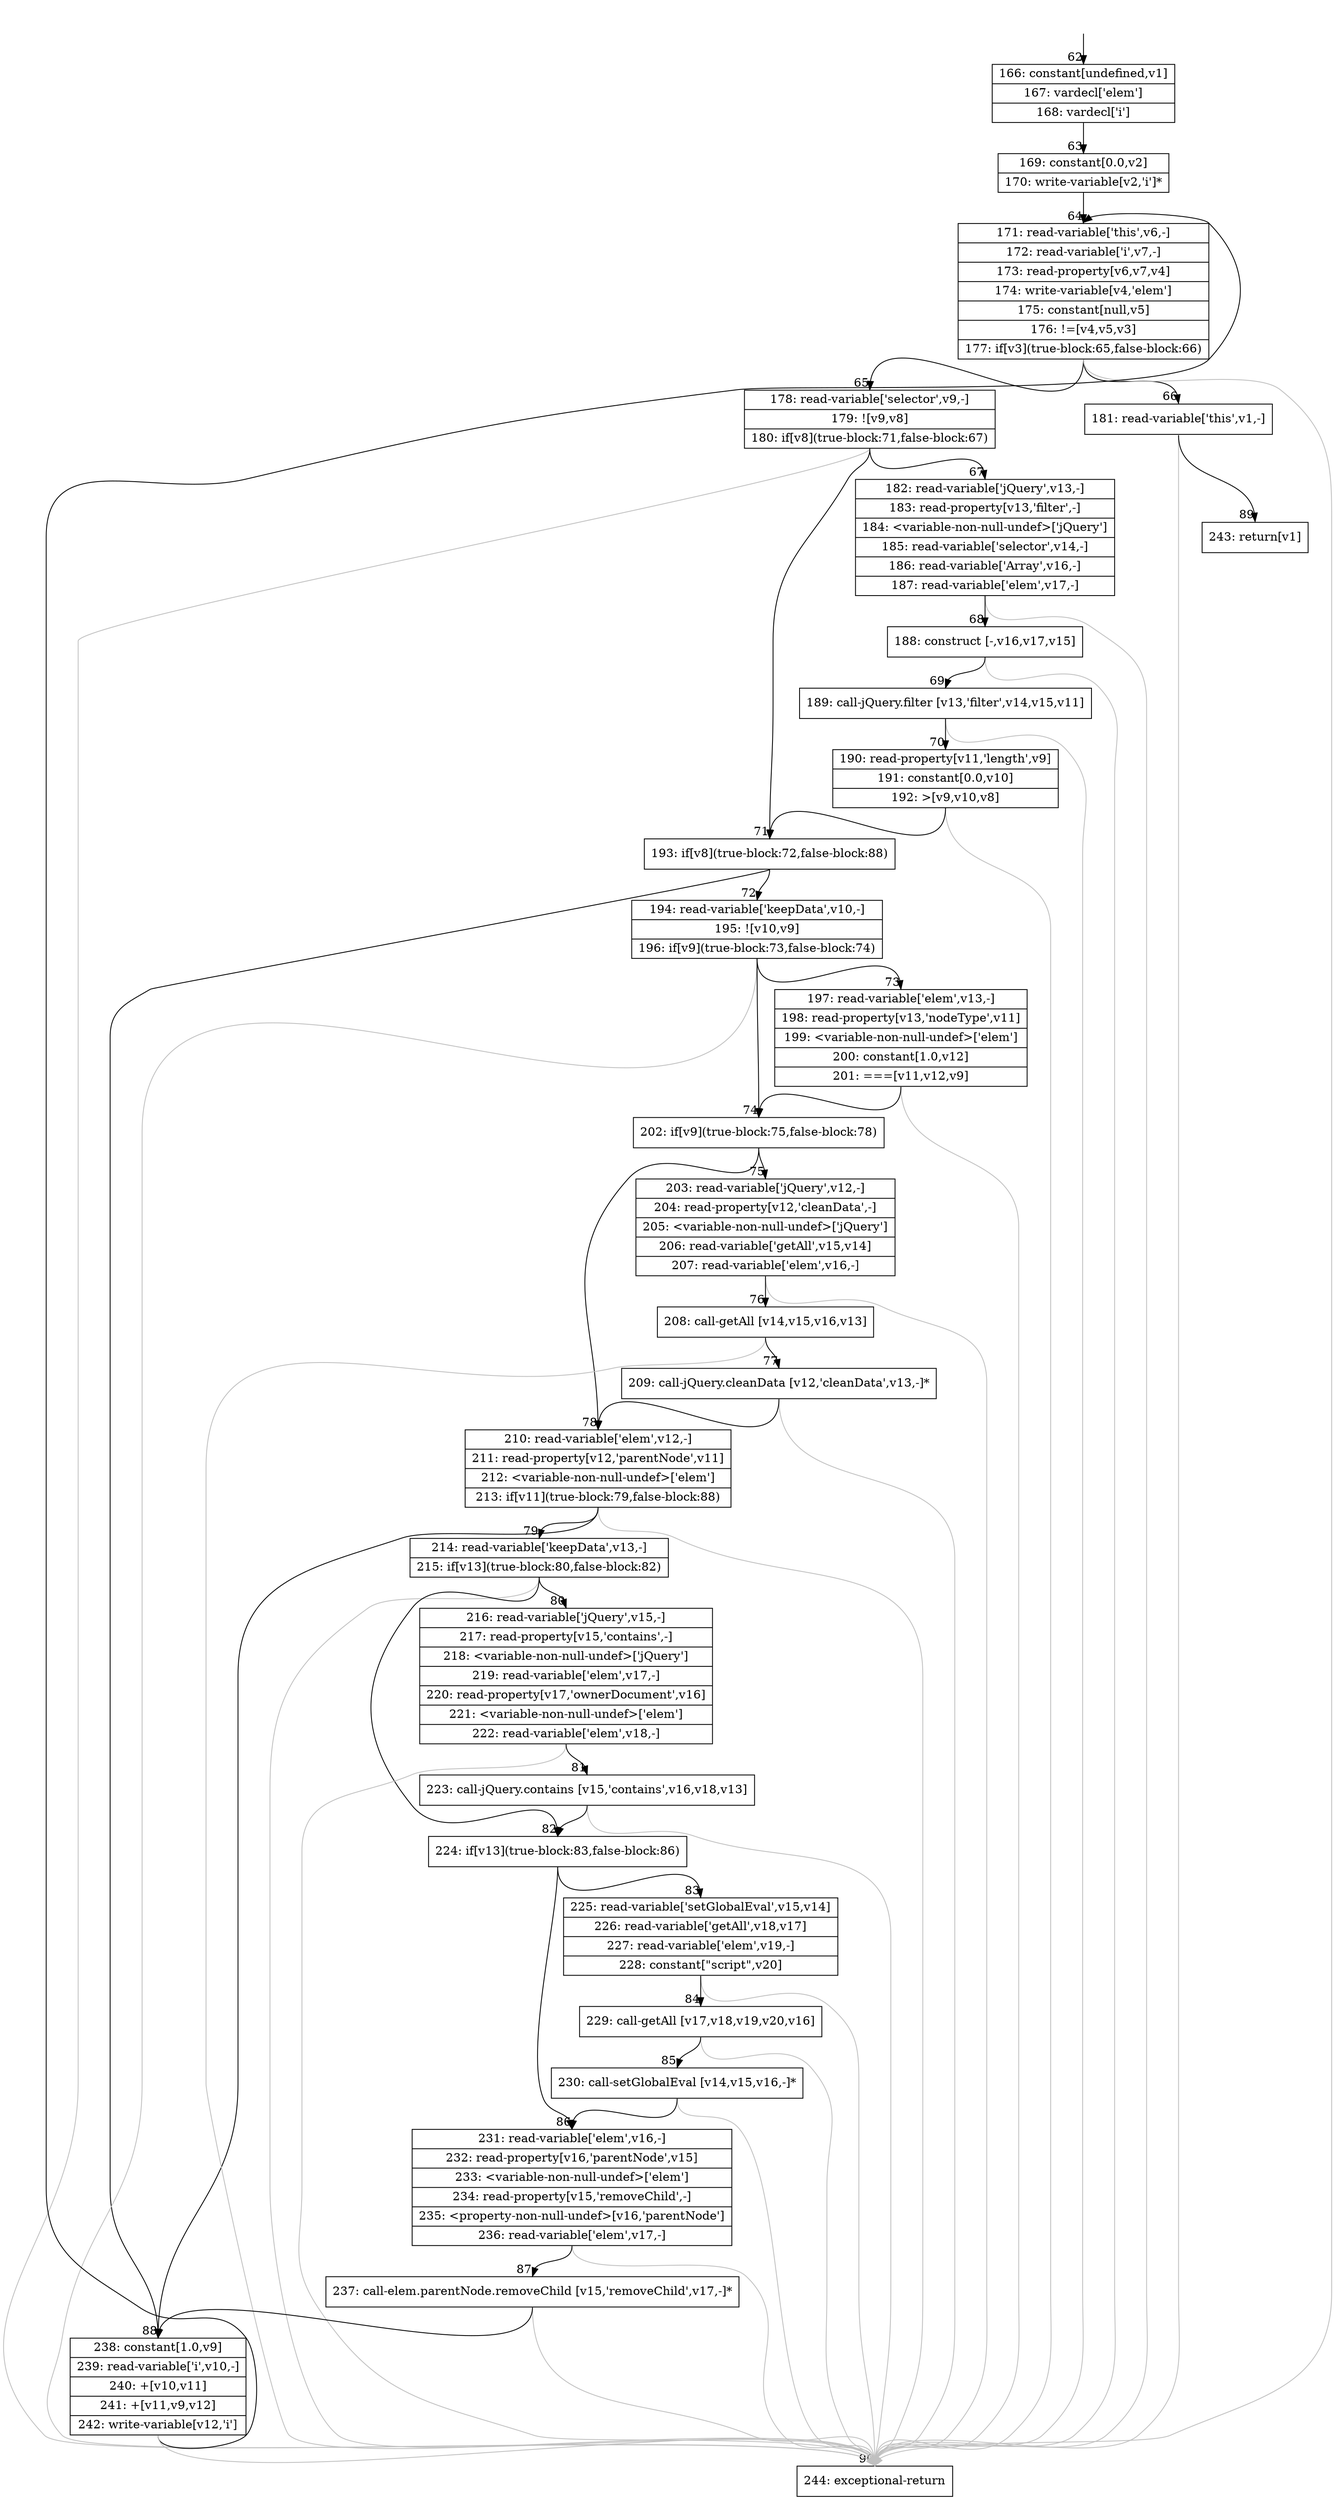 digraph {
rankdir="TD"
BB_entry3[shape=none,label=""];
BB_entry3 -> BB62 [tailport=s, headport=n, headlabel="    62"]
BB62 [shape=record label="{166: constant[undefined,v1]|167: vardecl['elem']|168: vardecl['i']}" ] 
BB62 -> BB63 [tailport=s, headport=n, headlabel="      63"]
BB63 [shape=record label="{169: constant[0.0,v2]|170: write-variable[v2,'i']*}" ] 
BB63 -> BB64 [tailport=s, headport=n, headlabel="      64"]
BB64 [shape=record label="{171: read-variable['this',v6,-]|172: read-variable['i',v7,-]|173: read-property[v6,v7,v4]|174: write-variable[v4,'elem']|175: constant[null,v5]|176: !=[v4,v5,v3]|177: if[v3](true-block:65,false-block:66)}" ] 
BB64 -> BB65 [tailport=s, headport=n, headlabel="      65"]
BB64 -> BB66 [tailport=s, headport=n, headlabel="      66"]
BB64 -> BB90 [tailport=s, headport=n, color=gray, headlabel="      90"]
BB65 [shape=record label="{178: read-variable['selector',v9,-]|179: ![v9,v8]|180: if[v8](true-block:71,false-block:67)}" ] 
BB65 -> BB71 [tailport=s, headport=n, headlabel="      71"]
BB65 -> BB67 [tailport=s, headport=n, headlabel="      67"]
BB65 -> BB90 [tailport=s, headport=n, color=gray]
BB66 [shape=record label="{181: read-variable['this',v1,-]}" ] 
BB66 -> BB89 [tailport=s, headport=n, headlabel="      89"]
BB66 -> BB90 [tailport=s, headport=n, color=gray]
BB67 [shape=record label="{182: read-variable['jQuery',v13,-]|183: read-property[v13,'filter',-]|184: \<variable-non-null-undef\>['jQuery']|185: read-variable['selector',v14,-]|186: read-variable['Array',v16,-]|187: read-variable['elem',v17,-]}" ] 
BB67 -> BB68 [tailport=s, headport=n, headlabel="      68"]
BB67 -> BB90 [tailport=s, headport=n, color=gray]
BB68 [shape=record label="{188: construct [-,v16,v17,v15]}" ] 
BB68 -> BB69 [tailport=s, headport=n, headlabel="      69"]
BB68 -> BB90 [tailport=s, headport=n, color=gray]
BB69 [shape=record label="{189: call-jQuery.filter [v13,'filter',v14,v15,v11]}" ] 
BB69 -> BB70 [tailport=s, headport=n, headlabel="      70"]
BB69 -> BB90 [tailport=s, headport=n, color=gray]
BB70 [shape=record label="{190: read-property[v11,'length',v9]|191: constant[0.0,v10]|192: \>[v9,v10,v8]}" ] 
BB70 -> BB71 [tailport=s, headport=n]
BB70 -> BB90 [tailport=s, headport=n, color=gray]
BB71 [shape=record label="{193: if[v8](true-block:72,false-block:88)}" ] 
BB71 -> BB72 [tailport=s, headport=n, headlabel="      72"]
BB71 -> BB88 [tailport=s, headport=n, headlabel="      88"]
BB72 [shape=record label="{194: read-variable['keepData',v10,-]|195: ![v10,v9]|196: if[v9](true-block:73,false-block:74)}" ] 
BB72 -> BB74 [tailport=s, headport=n, headlabel="      74"]
BB72 -> BB73 [tailport=s, headport=n, headlabel="      73"]
BB72 -> BB90 [tailport=s, headport=n, color=gray]
BB73 [shape=record label="{197: read-variable['elem',v13,-]|198: read-property[v13,'nodeType',v11]|199: \<variable-non-null-undef\>['elem']|200: constant[1.0,v12]|201: ===[v11,v12,v9]}" ] 
BB73 -> BB74 [tailport=s, headport=n]
BB73 -> BB90 [tailport=s, headport=n, color=gray]
BB74 [shape=record label="{202: if[v9](true-block:75,false-block:78)}" ] 
BB74 -> BB75 [tailport=s, headport=n, headlabel="      75"]
BB74 -> BB78 [tailport=s, headport=n, headlabel="      78"]
BB75 [shape=record label="{203: read-variable['jQuery',v12,-]|204: read-property[v12,'cleanData',-]|205: \<variable-non-null-undef\>['jQuery']|206: read-variable['getAll',v15,v14]|207: read-variable['elem',v16,-]}" ] 
BB75 -> BB76 [tailport=s, headport=n, headlabel="      76"]
BB75 -> BB90 [tailport=s, headport=n, color=gray]
BB76 [shape=record label="{208: call-getAll [v14,v15,v16,v13]}" ] 
BB76 -> BB77 [tailport=s, headport=n, headlabel="      77"]
BB76 -> BB90 [tailport=s, headport=n, color=gray]
BB77 [shape=record label="{209: call-jQuery.cleanData [v12,'cleanData',v13,-]*}" ] 
BB77 -> BB78 [tailport=s, headport=n]
BB77 -> BB90 [tailport=s, headport=n, color=gray]
BB78 [shape=record label="{210: read-variable['elem',v12,-]|211: read-property[v12,'parentNode',v11]|212: \<variable-non-null-undef\>['elem']|213: if[v11](true-block:79,false-block:88)}" ] 
BB78 -> BB79 [tailport=s, headport=n, headlabel="      79"]
BB78 -> BB88 [tailport=s, headport=n]
BB78 -> BB90 [tailport=s, headport=n, color=gray]
BB79 [shape=record label="{214: read-variable['keepData',v13,-]|215: if[v13](true-block:80,false-block:82)}" ] 
BB79 -> BB82 [tailport=s, headport=n, headlabel="      82"]
BB79 -> BB80 [tailport=s, headport=n, headlabel="      80"]
BB79 -> BB90 [tailport=s, headport=n, color=gray]
BB80 [shape=record label="{216: read-variable['jQuery',v15,-]|217: read-property[v15,'contains',-]|218: \<variable-non-null-undef\>['jQuery']|219: read-variable['elem',v17,-]|220: read-property[v17,'ownerDocument',v16]|221: \<variable-non-null-undef\>['elem']|222: read-variable['elem',v18,-]}" ] 
BB80 -> BB81 [tailport=s, headport=n, headlabel="      81"]
BB80 -> BB90 [tailport=s, headport=n, color=gray]
BB81 [shape=record label="{223: call-jQuery.contains [v15,'contains',v16,v18,v13]}" ] 
BB81 -> BB82 [tailport=s, headport=n]
BB81 -> BB90 [tailport=s, headport=n, color=gray]
BB82 [shape=record label="{224: if[v13](true-block:83,false-block:86)}" ] 
BB82 -> BB83 [tailport=s, headport=n, headlabel="      83"]
BB82 -> BB86 [tailport=s, headport=n, headlabel="      86"]
BB83 [shape=record label="{225: read-variable['setGlobalEval',v15,v14]|226: read-variable['getAll',v18,v17]|227: read-variable['elem',v19,-]|228: constant[\"script\",v20]}" ] 
BB83 -> BB84 [tailport=s, headport=n, headlabel="      84"]
BB83 -> BB90 [tailport=s, headport=n, color=gray]
BB84 [shape=record label="{229: call-getAll [v17,v18,v19,v20,v16]}" ] 
BB84 -> BB85 [tailport=s, headport=n, headlabel="      85"]
BB84 -> BB90 [tailport=s, headport=n, color=gray]
BB85 [shape=record label="{230: call-setGlobalEval [v14,v15,v16,-]*}" ] 
BB85 -> BB86 [tailport=s, headport=n]
BB85 -> BB90 [tailport=s, headport=n, color=gray]
BB86 [shape=record label="{231: read-variable['elem',v16,-]|232: read-property[v16,'parentNode',v15]|233: \<variable-non-null-undef\>['elem']|234: read-property[v15,'removeChild',-]|235: \<property-non-null-undef\>[v16,'parentNode']|236: read-variable['elem',v17,-]}" ] 
BB86 -> BB87 [tailport=s, headport=n, headlabel="      87"]
BB86 -> BB90 [tailport=s, headport=n, color=gray]
BB87 [shape=record label="{237: call-elem.parentNode.removeChild [v15,'removeChild',v17,-]*}" ] 
BB87 -> BB88 [tailport=s, headport=n]
BB87 -> BB90 [tailport=s, headport=n, color=gray]
BB88 [shape=record label="{238: constant[1.0,v9]|239: read-variable['i',v10,-]|240: +[v10,v11]|241: +[v11,v9,v12]|242: write-variable[v12,'i']}" ] 
BB88 -> BB64 [tailport=s, headport=n]
BB88 -> BB90 [tailport=s, headport=n, color=gray]
BB89 [shape=record label="{243: return[v1]}" ] 
BB90 [shape=record label="{244: exceptional-return}" ] 
//#$~ 62
}
